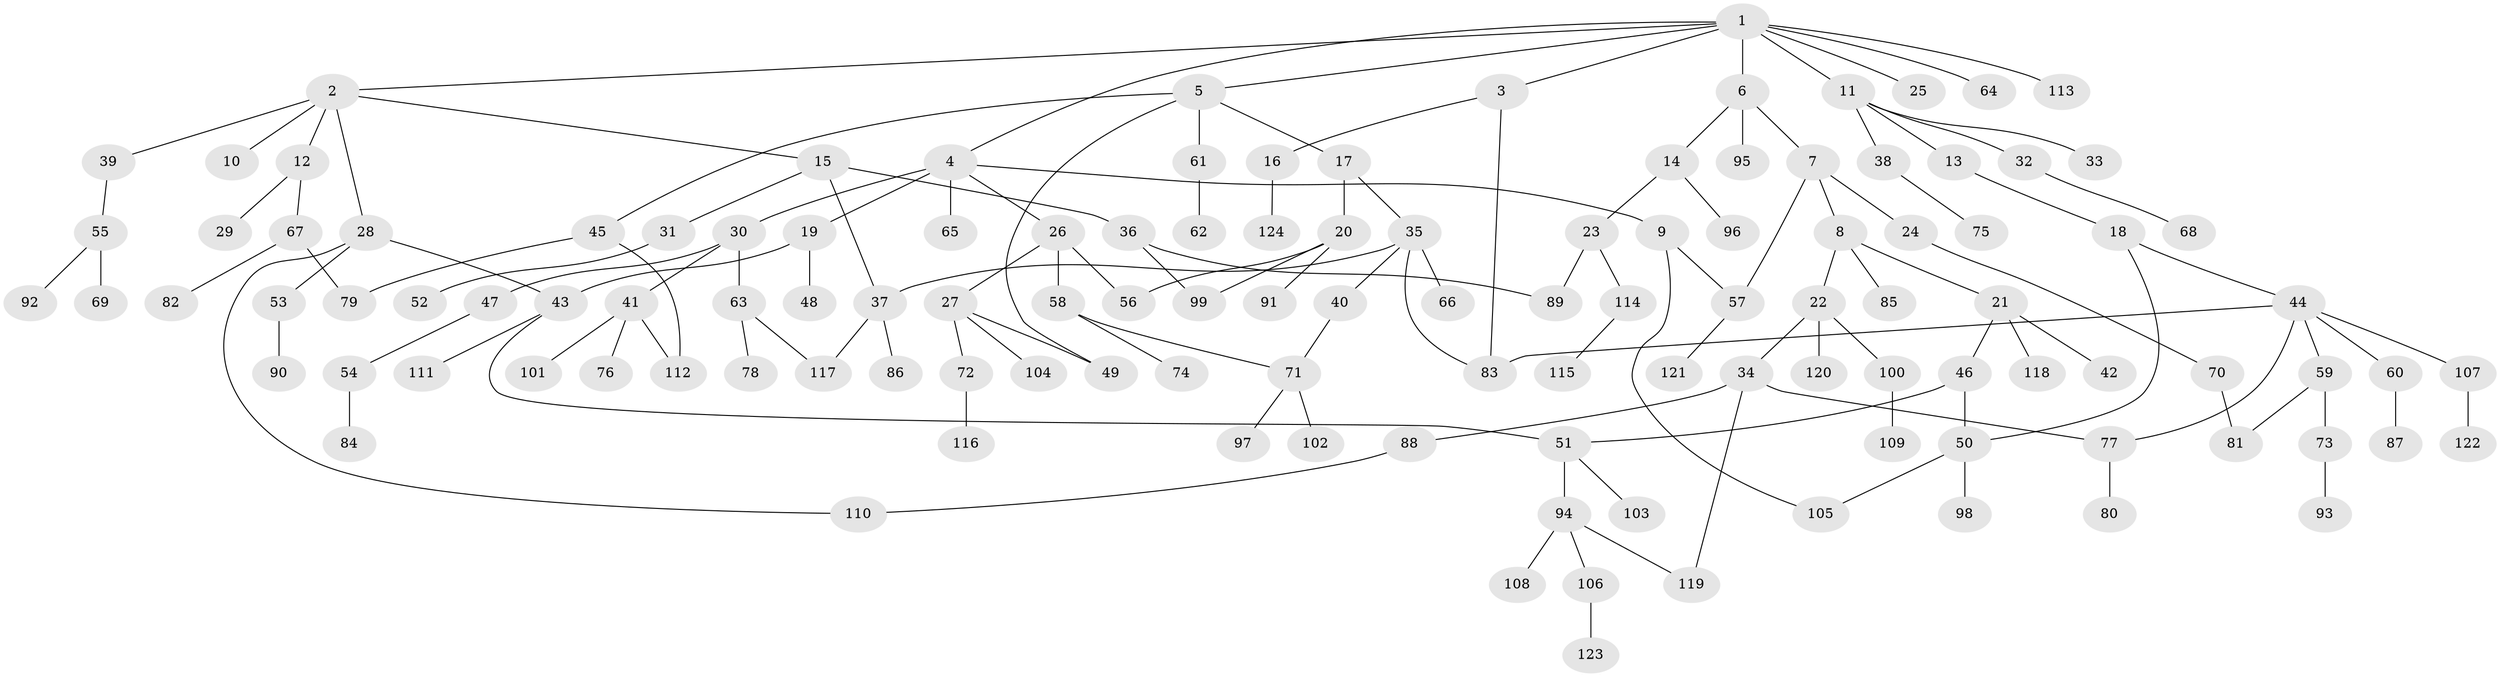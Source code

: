 // Generated by graph-tools (version 1.1) at 2025/10/02/27/25 16:10:55]
// undirected, 124 vertices, 143 edges
graph export_dot {
graph [start="1"]
  node [color=gray90,style=filled];
  1;
  2;
  3;
  4;
  5;
  6;
  7;
  8;
  9;
  10;
  11;
  12;
  13;
  14;
  15;
  16;
  17;
  18;
  19;
  20;
  21;
  22;
  23;
  24;
  25;
  26;
  27;
  28;
  29;
  30;
  31;
  32;
  33;
  34;
  35;
  36;
  37;
  38;
  39;
  40;
  41;
  42;
  43;
  44;
  45;
  46;
  47;
  48;
  49;
  50;
  51;
  52;
  53;
  54;
  55;
  56;
  57;
  58;
  59;
  60;
  61;
  62;
  63;
  64;
  65;
  66;
  67;
  68;
  69;
  70;
  71;
  72;
  73;
  74;
  75;
  76;
  77;
  78;
  79;
  80;
  81;
  82;
  83;
  84;
  85;
  86;
  87;
  88;
  89;
  90;
  91;
  92;
  93;
  94;
  95;
  96;
  97;
  98;
  99;
  100;
  101;
  102;
  103;
  104;
  105;
  106;
  107;
  108;
  109;
  110;
  111;
  112;
  113;
  114;
  115;
  116;
  117;
  118;
  119;
  120;
  121;
  122;
  123;
  124;
  1 -- 2;
  1 -- 3;
  1 -- 4;
  1 -- 5;
  1 -- 6;
  1 -- 11;
  1 -- 25;
  1 -- 64;
  1 -- 113;
  2 -- 10;
  2 -- 12;
  2 -- 15;
  2 -- 28;
  2 -- 39;
  3 -- 16;
  3 -- 83;
  4 -- 9;
  4 -- 19;
  4 -- 26;
  4 -- 30;
  4 -- 65;
  5 -- 17;
  5 -- 45;
  5 -- 61;
  5 -- 49;
  6 -- 7;
  6 -- 14;
  6 -- 95;
  7 -- 8;
  7 -- 24;
  7 -- 57;
  8 -- 21;
  8 -- 22;
  8 -- 85;
  9 -- 105;
  9 -- 57;
  11 -- 13;
  11 -- 32;
  11 -- 33;
  11 -- 38;
  12 -- 29;
  12 -- 67;
  13 -- 18;
  14 -- 23;
  14 -- 96;
  15 -- 31;
  15 -- 36;
  15 -- 37;
  16 -- 124;
  17 -- 20;
  17 -- 35;
  18 -- 44;
  18 -- 50;
  19 -- 43;
  19 -- 48;
  20 -- 56;
  20 -- 91;
  20 -- 99;
  21 -- 42;
  21 -- 46;
  21 -- 118;
  22 -- 34;
  22 -- 100;
  22 -- 120;
  23 -- 89;
  23 -- 114;
  24 -- 70;
  26 -- 27;
  26 -- 58;
  26 -- 56;
  27 -- 49;
  27 -- 72;
  27 -- 104;
  28 -- 53;
  28 -- 110;
  28 -- 43;
  30 -- 41;
  30 -- 47;
  30 -- 63;
  31 -- 52;
  32 -- 68;
  34 -- 77;
  34 -- 88;
  34 -- 119;
  35 -- 40;
  35 -- 66;
  35 -- 37;
  35 -- 83;
  36 -- 89;
  36 -- 99;
  37 -- 86;
  37 -- 117;
  38 -- 75;
  39 -- 55;
  40 -- 71;
  41 -- 76;
  41 -- 101;
  41 -- 112;
  43 -- 51;
  43 -- 111;
  44 -- 59;
  44 -- 60;
  44 -- 83;
  44 -- 107;
  44 -- 77;
  45 -- 79;
  45 -- 112;
  46 -- 50;
  46 -- 51;
  47 -- 54;
  50 -- 98;
  50 -- 105;
  51 -- 94;
  51 -- 103;
  53 -- 90;
  54 -- 84;
  55 -- 69;
  55 -- 92;
  57 -- 121;
  58 -- 74;
  58 -- 71;
  59 -- 73;
  59 -- 81;
  60 -- 87;
  61 -- 62;
  63 -- 78;
  63 -- 117;
  67 -- 79;
  67 -- 82;
  70 -- 81;
  71 -- 97;
  71 -- 102;
  72 -- 116;
  73 -- 93;
  77 -- 80;
  88 -- 110;
  94 -- 106;
  94 -- 108;
  94 -- 119;
  100 -- 109;
  106 -- 123;
  107 -- 122;
  114 -- 115;
}
